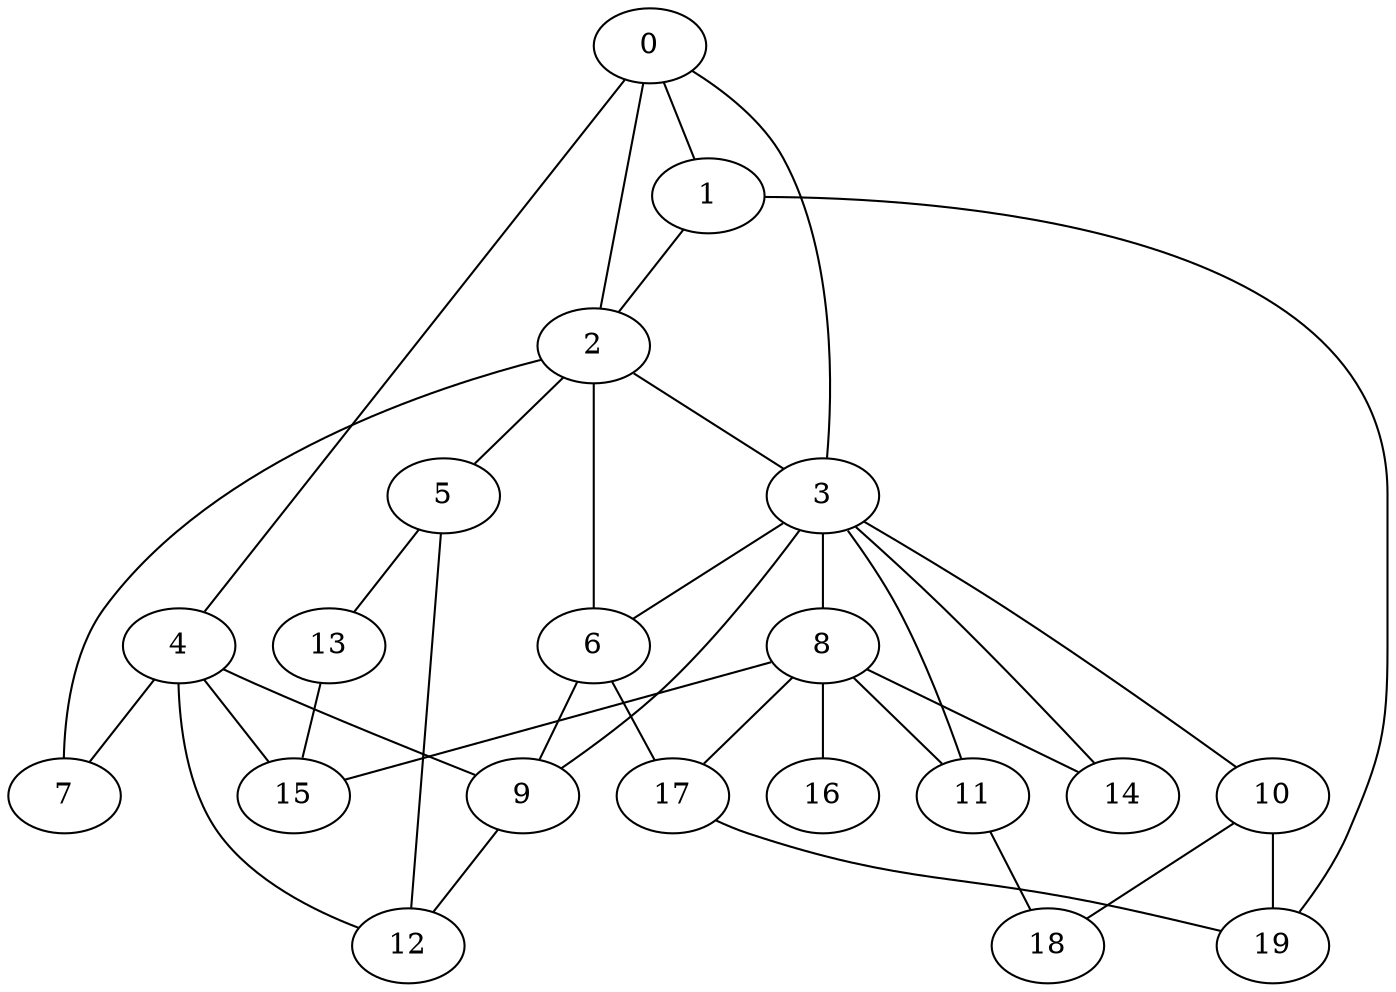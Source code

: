 
graph graphname {
    0 -- 1
0 -- 2
0 -- 3
0 -- 4
1 -- 2
1 -- 19
2 -- 5
2 -- 6
2 -- 7
2 -- 3
3 -- 8
3 -- 10
3 -- 11
3 -- 9
3 -- 6
3 -- 14
4 -- 9
4 -- 15
4 -- 7
4 -- 12
5 -- 12
5 -- 13
6 -- 9
6 -- 17
8 -- 16
8 -- 17
8 -- 14
8 -- 15
8 -- 11
9 -- 12
10 -- 19
10 -- 18
11 -- 18
13 -- 15
17 -- 19

}
